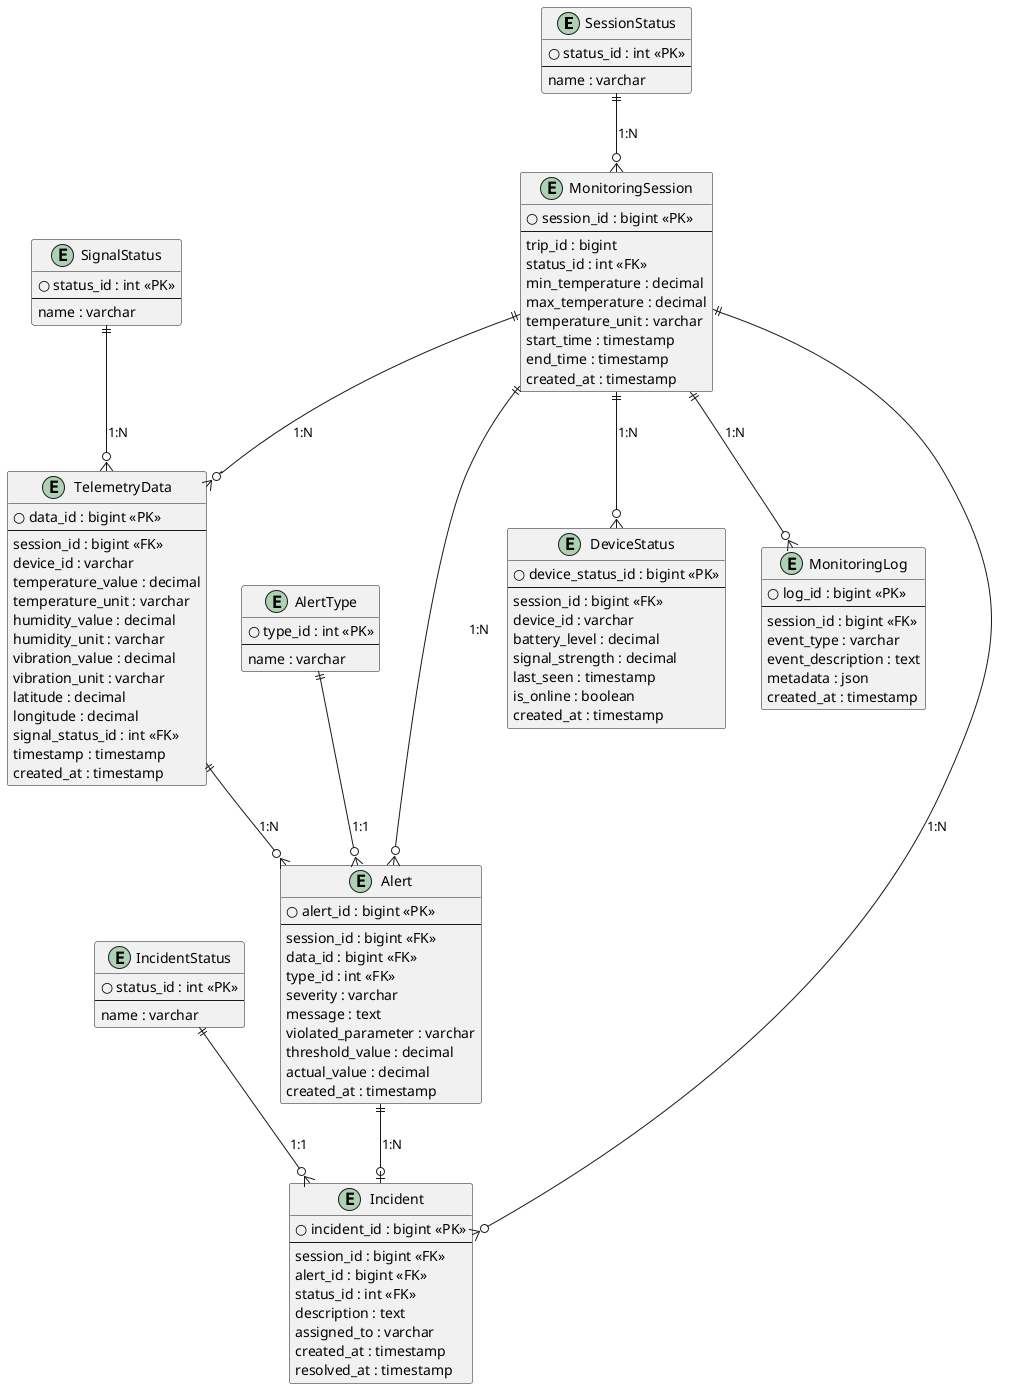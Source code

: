 @startuml

entity SessionStatus {
    ○ status_id : int <<PK>>
    --
    name : varchar
}

entity SignalStatus {
    ○ status_id : int <<PK>>
    --
    name : varchar
}

entity AlertType {
    ○ type_id : int <<PK>>
    --
    name : varchar
}

entity IncidentStatus {
    ○ status_id : int <<PK>>
    --
    name : varchar
}

entity MonitoringSession {
    ○ session_id : bigint <<PK>>
    --
    trip_id : bigint
    status_id : int <<FK>>
    min_temperature : decimal
    max_temperature : decimal
    temperature_unit : varchar
    start_time : timestamp
    end_time : timestamp
    created_at : timestamp
}

entity TelemetryData {
    ○ data_id : bigint <<PK>>
    --
    session_id : bigint <<FK>>
    device_id : varchar
    temperature_value : decimal
    temperature_unit : varchar
    humidity_value : decimal
    humidity_unit : varchar
    vibration_value : decimal
    vibration_unit : varchar
    latitude : decimal
    longitude : decimal
    signal_status_id : int <<FK>>
    timestamp : timestamp
    created_at : timestamp
}

entity Alert {
    ○ alert_id : bigint <<PK>>
    --
    session_id : bigint <<FK>>
    data_id : bigint <<FK>>
    type_id : int <<FK>>
    severity : varchar
    message : text
    violated_parameter : varchar
    threshold_value : decimal
    actual_value : decimal
    created_at : timestamp
}

entity Incident {
    ○ incident_id : bigint <<PK>>
    --
    session_id : bigint <<FK>>
    alert_id : bigint <<FK>>
    status_id : int <<FK>>
    description : text
    assigned_to : varchar
    created_at : timestamp
    resolved_at : timestamp
}

entity DeviceStatus {
    ○ device_status_id : bigint <<PK>>
    --
    session_id : bigint <<FK>>
    device_id : varchar
    battery_level : decimal
    signal_strength : decimal
    last_seen : timestamp
    is_online : boolean
    created_at : timestamp
}

entity MonitoringLog {
    ○ log_id : bigint <<PK>>
    --
    session_id : bigint <<FK>>
    event_type : varchar
    event_description : text
    metadata : json
    created_at : timestamp
}

' Relationships
SessionStatus ||--o{ MonitoringSession : 1:N
SignalStatus ||--o{ TelemetryData : 1:N
AlertType ||--o{ Alert : 1:1
IncidentStatus ||--o{ Incident : 1:1

MonitoringSession ||--o{ TelemetryData : 1:N
MonitoringSession ||--o{ Alert : 1:N
MonitoringSession ||--o{ Incident : 1:N
MonitoringSession ||--o{ DeviceStatus : 1:N
MonitoringSession ||--o{ MonitoringLog : 1:N

TelemetryData ||--o{ Alert : 1:N
Alert ||--o| Incident : 1:N

@enduml